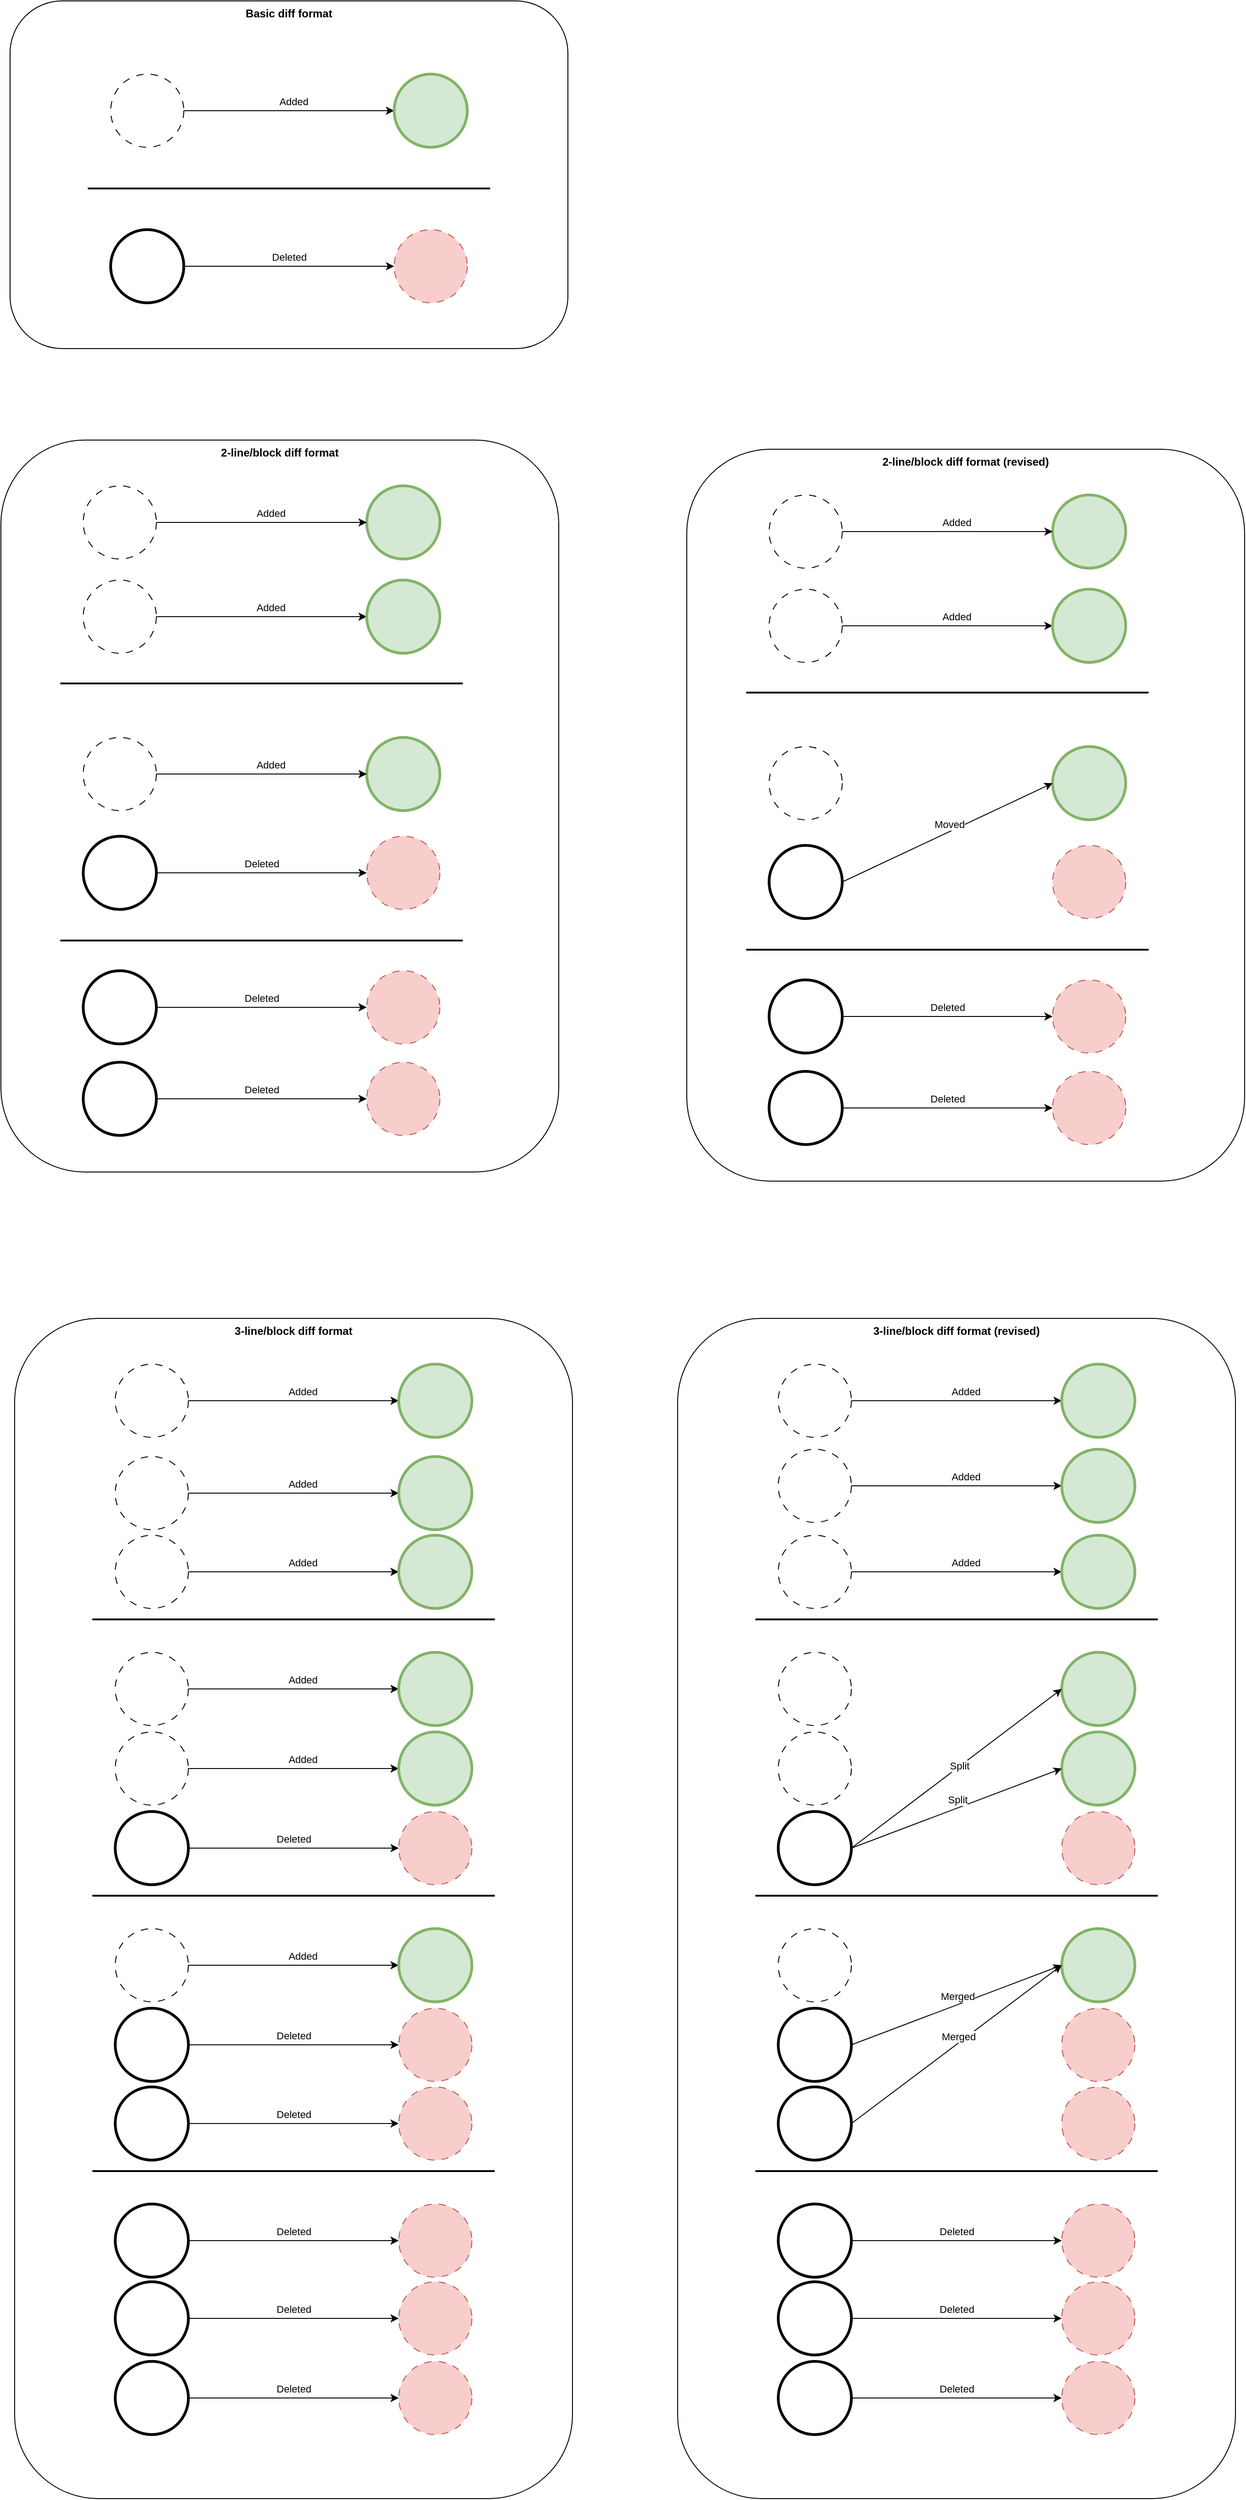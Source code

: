 <mxfile version="26.1.0">
  <diagram name="Page-1" id="HvvUUItB3kNVH_Ng4qEk">
    <mxGraphModel dx="840" dy="452" grid="1" gridSize="10" guides="1" tooltips="1" connect="1" arrows="1" fold="1" page="1" pageScale="1" pageWidth="850" pageHeight="1100" math="0" shadow="0">
      <root>
        <mxCell id="0" />
        <mxCell id="1" parent="0" />
        <mxCell id="uo-10ayTKZHPtu82tJUw-8" value="&lt;b&gt;Basic diff format&lt;/b&gt;" style="rounded=1;whiteSpace=wrap;html=1;verticalAlign=top;" parent="1" vertex="1">
          <mxGeometry x="120" y="40" width="610" height="380" as="geometry" />
        </mxCell>
        <mxCell id="uo-10ayTKZHPtu82tJUw-9" value="&lt;b&gt;2-line/block diff format&lt;/b&gt;" style="rounded=1;whiteSpace=wrap;html=1;verticalAlign=top;" parent="1" vertex="1">
          <mxGeometry x="110" y="520" width="610" height="800" as="geometry" />
        </mxCell>
        <mxCell id="uo-10ayTKZHPtu82tJUw-11" value="" style="line;strokeWidth=2;html=1;" parent="1" vertex="1">
          <mxGeometry x="205" y="240" width="440" height="10" as="geometry" />
        </mxCell>
        <mxCell id="uo-10ayTKZHPtu82tJUw-25" value="" style="line;strokeWidth=2;html=1;" parent="1" vertex="1">
          <mxGeometry x="175" y="781" width="440" height="10" as="geometry" />
        </mxCell>
        <mxCell id="uo-10ayTKZHPtu82tJUw-32" value="" style="line;strokeWidth=2;html=1;" parent="1" vertex="1">
          <mxGeometry x="175" y="1062" width="440" height="10" as="geometry" />
        </mxCell>
        <mxCell id="uo-10ayTKZHPtu82tJUw-51" value="&lt;b&gt;3-line/block diff format&lt;/b&gt;" style="rounded=1;whiteSpace=wrap;html=1;verticalAlign=top;" parent="1" vertex="1">
          <mxGeometry x="125" y="1480" width="610" height="1290" as="geometry" />
        </mxCell>
        <mxCell id="uo-10ayTKZHPtu82tJUw-60" value="" style="line;strokeWidth=2;html=1;" parent="1" vertex="1">
          <mxGeometry x="210" y="1804" width="440" height="10" as="geometry" />
        </mxCell>
        <mxCell id="uo-10ayTKZHPtu82tJUw-64" value="" style="line;strokeWidth=2;html=1;" parent="1" vertex="1">
          <mxGeometry x="210" y="2407" width="440" height="10" as="geometry" />
        </mxCell>
        <mxCell id="uo-10ayTKZHPtu82tJUw-92" value="" style="line;strokeWidth=2;html=1;" parent="1" vertex="1">
          <mxGeometry x="210" y="2106" width="440" height="10" as="geometry" />
        </mxCell>
        <mxCell id="uo-10ayTKZHPtu82tJUw-101" value="" style="group" parent="1" vertex="1" connectable="0">
          <mxGeometry x="230" y="120" width="390" height="80" as="geometry" />
        </mxCell>
        <mxCell id="uo-10ayTKZHPtu82tJUw-4" style="edgeStyle=orthogonalEdgeStyle;rounded=0;orthogonalLoop=1;jettySize=auto;html=1;exitX=1;exitY=0.5;exitDx=0;exitDy=0;entryX=0;entryY=0.5;entryDx=0;entryDy=0;" parent="uo-10ayTKZHPtu82tJUw-101" source="uo-10ayTKZHPtu82tJUw-1" target="uo-10ayTKZHPtu82tJUw-2" edge="1">
          <mxGeometry relative="1" as="geometry" />
        </mxCell>
        <mxCell id="uo-10ayTKZHPtu82tJUw-22" value="Added" style="edgeLabel;html=1;align=center;verticalAlign=middle;resizable=0;points=[];" parent="uo-10ayTKZHPtu82tJUw-4" vertex="1" connectable="0">
          <mxGeometry x="-0.087" y="-2" relative="1" as="geometry">
            <mxPoint x="15" y="-12" as="offset" />
          </mxGeometry>
        </mxCell>
        <mxCell id="uo-10ayTKZHPtu82tJUw-1" value="" style="ellipse;whiteSpace=wrap;html=1;aspect=fixed;dashed=1;dashPattern=8 8;" parent="uo-10ayTKZHPtu82tJUw-101" vertex="1">
          <mxGeometry width="80" height="80" as="geometry" />
        </mxCell>
        <mxCell id="uo-10ayTKZHPtu82tJUw-2" value="" style="ellipse;whiteSpace=wrap;html=1;aspect=fixed;fillColor=#d5e8d4;strokeColor=#82b366;strokeWidth=3;" parent="uo-10ayTKZHPtu82tJUw-101" vertex="1">
          <mxGeometry x="310" width="80" height="80" as="geometry" />
        </mxCell>
        <mxCell id="uo-10ayTKZHPtu82tJUw-102" value="" style="group" parent="1" vertex="1" connectable="0">
          <mxGeometry x="230" y="290" width="390" height="80" as="geometry" />
        </mxCell>
        <mxCell id="uo-10ayTKZHPtu82tJUw-19" style="edgeStyle=orthogonalEdgeStyle;rounded=0;orthogonalLoop=1;jettySize=auto;html=1;exitX=1;exitY=0.5;exitDx=0;exitDy=0;entryX=0;entryY=0.5;entryDx=0;entryDy=0;" parent="uo-10ayTKZHPtu82tJUw-102" source="uo-10ayTKZHPtu82tJUw-20" target="uo-10ayTKZHPtu82tJUw-21" edge="1">
          <mxGeometry relative="1" as="geometry" />
        </mxCell>
        <mxCell id="uo-10ayTKZHPtu82tJUw-23" value="Deleted" style="edgeLabel;html=1;align=center;verticalAlign=middle;resizable=0;points=[];" parent="uo-10ayTKZHPtu82tJUw-19" vertex="1" connectable="0">
          <mxGeometry x="-0.02" y="-4" relative="1" as="geometry">
            <mxPoint x="2" y="-14" as="offset" />
          </mxGeometry>
        </mxCell>
        <mxCell id="uo-10ayTKZHPtu82tJUw-20" value="" style="ellipse;whiteSpace=wrap;html=1;aspect=fixed;strokeWidth=3;" parent="uo-10ayTKZHPtu82tJUw-102" vertex="1">
          <mxGeometry width="80" height="80" as="geometry" />
        </mxCell>
        <mxCell id="uo-10ayTKZHPtu82tJUw-21" value="" style="ellipse;whiteSpace=wrap;html=1;aspect=fixed;fillColor=#f8cecc;strokeColor=#b85450;strokeWidth=1;dashed=1;dashPattern=8 8;" parent="uo-10ayTKZHPtu82tJUw-102" vertex="1">
          <mxGeometry x="310" width="80" height="80" as="geometry" />
        </mxCell>
        <mxCell id="uo-10ayTKZHPtu82tJUw-103" value="" style="group" parent="1" vertex="1" connectable="0">
          <mxGeometry x="200" y="570" width="390" height="80" as="geometry" />
        </mxCell>
        <mxCell id="uo-10ayTKZHPtu82tJUw-12" value="" style="ellipse;whiteSpace=wrap;html=1;aspect=fixed;dashed=1;dashPattern=8 8;" parent="uo-10ayTKZHPtu82tJUw-103" vertex="1">
          <mxGeometry width="80" height="80" as="geometry" />
        </mxCell>
        <mxCell id="uo-10ayTKZHPtu82tJUw-14" value="" style="ellipse;whiteSpace=wrap;html=1;aspect=fixed;fillColor=#d5e8d4;strokeColor=#82b366;strokeWidth=3;" parent="uo-10ayTKZHPtu82tJUw-103" vertex="1">
          <mxGeometry x="310" width="80" height="80" as="geometry" />
        </mxCell>
        <mxCell id="uo-10ayTKZHPtu82tJUw-13" style="edgeStyle=orthogonalEdgeStyle;rounded=0;orthogonalLoop=1;jettySize=auto;html=1;exitX=1;exitY=0.5;exitDx=0;exitDy=0;entryX=0;entryY=0.5;entryDx=0;entryDy=0;" parent="uo-10ayTKZHPtu82tJUw-103" source="uo-10ayTKZHPtu82tJUw-12" target="uo-10ayTKZHPtu82tJUw-14" edge="1">
          <mxGeometry relative="1" as="geometry" />
        </mxCell>
        <mxCell id="uo-10ayTKZHPtu82tJUw-49" value="Added" style="edgeLabel;html=1;align=center;verticalAlign=middle;resizable=0;points=[];" parent="uo-10ayTKZHPtu82tJUw-13" vertex="1" connectable="0">
          <mxGeometry x="-0.029" y="5" relative="1" as="geometry">
            <mxPoint x="13" y="-5" as="offset" />
          </mxGeometry>
        </mxCell>
        <mxCell id="uo-10ayTKZHPtu82tJUw-104" value="" style="group" parent="1" vertex="1" connectable="0">
          <mxGeometry x="200" y="673" width="390" height="80" as="geometry" />
        </mxCell>
        <mxCell id="uo-10ayTKZHPtu82tJUw-15" value="" style="ellipse;whiteSpace=wrap;html=1;aspect=fixed;dashed=1;dashPattern=8 8;" parent="uo-10ayTKZHPtu82tJUw-104" vertex="1">
          <mxGeometry width="80" height="80" as="geometry" />
        </mxCell>
        <mxCell id="uo-10ayTKZHPtu82tJUw-16" style="edgeStyle=orthogonalEdgeStyle;rounded=0;orthogonalLoop=1;jettySize=auto;html=1;exitX=1;exitY=0.5;exitDx=0;exitDy=0;entryX=0;entryY=0.5;entryDx=0;entryDy=0;" parent="uo-10ayTKZHPtu82tJUw-104" source="uo-10ayTKZHPtu82tJUw-15" target="uo-10ayTKZHPtu82tJUw-17" edge="1">
          <mxGeometry relative="1" as="geometry" />
        </mxCell>
        <mxCell id="uo-10ayTKZHPtu82tJUw-50" value="Added" style="edgeLabel;html=1;align=center;verticalAlign=middle;resizable=0;points=[];" parent="uo-10ayTKZHPtu82tJUw-16" vertex="1" connectable="0">
          <mxGeometry x="0.121" y="1" relative="1" as="geometry">
            <mxPoint x="-4" y="-9" as="offset" />
          </mxGeometry>
        </mxCell>
        <mxCell id="uo-10ayTKZHPtu82tJUw-17" value="" style="ellipse;whiteSpace=wrap;html=1;aspect=fixed;fillColor=#d5e8d4;strokeColor=#82b366;strokeWidth=3;" parent="uo-10ayTKZHPtu82tJUw-104" vertex="1">
          <mxGeometry x="310" width="80" height="80" as="geometry" />
        </mxCell>
        <mxCell id="uo-10ayTKZHPtu82tJUw-113" value="" style="group" parent="1" vertex="1" connectable="0">
          <mxGeometry x="200" y="845" width="390" height="80" as="geometry" />
        </mxCell>
        <mxCell id="uo-10ayTKZHPtu82tJUw-114" value="" style="ellipse;whiteSpace=wrap;html=1;aspect=fixed;dashed=1;dashPattern=8 8;" parent="uo-10ayTKZHPtu82tJUw-113" vertex="1">
          <mxGeometry width="80" height="80" as="geometry" />
        </mxCell>
        <mxCell id="uo-10ayTKZHPtu82tJUw-115" value="" style="ellipse;whiteSpace=wrap;html=1;aspect=fixed;fillColor=#d5e8d4;strokeColor=#82b366;strokeWidth=3;" parent="uo-10ayTKZHPtu82tJUw-113" vertex="1">
          <mxGeometry x="310" width="80" height="80" as="geometry" />
        </mxCell>
        <mxCell id="uo-10ayTKZHPtu82tJUw-116" style="edgeStyle=orthogonalEdgeStyle;rounded=0;orthogonalLoop=1;jettySize=auto;html=1;exitX=1;exitY=0.5;exitDx=0;exitDy=0;entryX=0;entryY=0.5;entryDx=0;entryDy=0;" parent="uo-10ayTKZHPtu82tJUw-113" source="uo-10ayTKZHPtu82tJUw-114" target="uo-10ayTKZHPtu82tJUw-115" edge="1">
          <mxGeometry relative="1" as="geometry" />
        </mxCell>
        <mxCell id="uo-10ayTKZHPtu82tJUw-117" value="Added" style="edgeLabel;html=1;align=center;verticalAlign=middle;resizable=0;points=[];" parent="uo-10ayTKZHPtu82tJUw-116" vertex="1" connectable="0">
          <mxGeometry x="-0.029" y="5" relative="1" as="geometry">
            <mxPoint x="13" y="-5" as="offset" />
          </mxGeometry>
        </mxCell>
        <mxCell id="uo-10ayTKZHPtu82tJUw-118" value="" style="group" parent="1" vertex="1" connectable="0">
          <mxGeometry x="200" y="953" width="390" height="80" as="geometry" />
        </mxCell>
        <mxCell id="uo-10ayTKZHPtu82tJUw-119" style="edgeStyle=orthogonalEdgeStyle;rounded=0;orthogonalLoop=1;jettySize=auto;html=1;exitX=1;exitY=0.5;exitDx=0;exitDy=0;entryX=0;entryY=0.5;entryDx=0;entryDy=0;" parent="uo-10ayTKZHPtu82tJUw-118" source="uo-10ayTKZHPtu82tJUw-121" target="uo-10ayTKZHPtu82tJUw-122" edge="1">
          <mxGeometry relative="1" as="geometry" />
        </mxCell>
        <mxCell id="uo-10ayTKZHPtu82tJUw-120" value="Deleted" style="edgeLabel;html=1;align=center;verticalAlign=middle;resizable=0;points=[];" parent="uo-10ayTKZHPtu82tJUw-119" vertex="1" connectable="0">
          <mxGeometry x="-0.02" y="-4" relative="1" as="geometry">
            <mxPoint x="2" y="-14" as="offset" />
          </mxGeometry>
        </mxCell>
        <mxCell id="uo-10ayTKZHPtu82tJUw-121" value="" style="ellipse;whiteSpace=wrap;html=1;aspect=fixed;strokeWidth=3;" parent="uo-10ayTKZHPtu82tJUw-118" vertex="1">
          <mxGeometry width="80" height="80" as="geometry" />
        </mxCell>
        <mxCell id="uo-10ayTKZHPtu82tJUw-122" value="" style="ellipse;whiteSpace=wrap;html=1;aspect=fixed;fillColor=#f8cecc;strokeColor=#b85450;strokeWidth=1;dashed=1;dashPattern=8 8;" parent="uo-10ayTKZHPtu82tJUw-118" vertex="1">
          <mxGeometry x="310" width="80" height="80" as="geometry" />
        </mxCell>
        <mxCell id="uo-10ayTKZHPtu82tJUw-123" value="" style="group" parent="1" vertex="1" connectable="0">
          <mxGeometry x="200" y="1100" width="390" height="80" as="geometry" />
        </mxCell>
        <mxCell id="uo-10ayTKZHPtu82tJUw-124" style="edgeStyle=orthogonalEdgeStyle;rounded=0;orthogonalLoop=1;jettySize=auto;html=1;exitX=1;exitY=0.5;exitDx=0;exitDy=0;entryX=0;entryY=0.5;entryDx=0;entryDy=0;" parent="uo-10ayTKZHPtu82tJUw-123" source="uo-10ayTKZHPtu82tJUw-126" target="uo-10ayTKZHPtu82tJUw-127" edge="1">
          <mxGeometry relative="1" as="geometry" />
        </mxCell>
        <mxCell id="uo-10ayTKZHPtu82tJUw-125" value="Deleted" style="edgeLabel;html=1;align=center;verticalAlign=middle;resizable=0;points=[];" parent="uo-10ayTKZHPtu82tJUw-124" vertex="1" connectable="0">
          <mxGeometry x="-0.02" y="-4" relative="1" as="geometry">
            <mxPoint x="2" y="-14" as="offset" />
          </mxGeometry>
        </mxCell>
        <mxCell id="uo-10ayTKZHPtu82tJUw-126" value="" style="ellipse;whiteSpace=wrap;html=1;aspect=fixed;strokeWidth=3;" parent="uo-10ayTKZHPtu82tJUw-123" vertex="1">
          <mxGeometry width="80" height="80" as="geometry" />
        </mxCell>
        <mxCell id="uo-10ayTKZHPtu82tJUw-127" value="" style="ellipse;whiteSpace=wrap;html=1;aspect=fixed;fillColor=#f8cecc;strokeColor=#b85450;strokeWidth=1;dashed=1;dashPattern=8 8;" parent="uo-10ayTKZHPtu82tJUw-123" vertex="1">
          <mxGeometry x="310" width="80" height="80" as="geometry" />
        </mxCell>
        <mxCell id="uo-10ayTKZHPtu82tJUw-128" value="" style="group" parent="1" vertex="1" connectable="0">
          <mxGeometry x="200" y="1200" width="390" height="80" as="geometry" />
        </mxCell>
        <mxCell id="uo-10ayTKZHPtu82tJUw-129" style="edgeStyle=orthogonalEdgeStyle;rounded=0;orthogonalLoop=1;jettySize=auto;html=1;exitX=1;exitY=0.5;exitDx=0;exitDy=0;entryX=0;entryY=0.5;entryDx=0;entryDy=0;" parent="uo-10ayTKZHPtu82tJUw-128" source="uo-10ayTKZHPtu82tJUw-131" target="uo-10ayTKZHPtu82tJUw-132" edge="1">
          <mxGeometry relative="1" as="geometry" />
        </mxCell>
        <mxCell id="uo-10ayTKZHPtu82tJUw-130" value="Deleted" style="edgeLabel;html=1;align=center;verticalAlign=middle;resizable=0;points=[];" parent="uo-10ayTKZHPtu82tJUw-129" vertex="1" connectable="0">
          <mxGeometry x="-0.02" y="-4" relative="1" as="geometry">
            <mxPoint x="2" y="-14" as="offset" />
          </mxGeometry>
        </mxCell>
        <mxCell id="uo-10ayTKZHPtu82tJUw-131" value="" style="ellipse;whiteSpace=wrap;html=1;aspect=fixed;strokeWidth=3;" parent="uo-10ayTKZHPtu82tJUw-128" vertex="1">
          <mxGeometry width="80" height="80" as="geometry" />
        </mxCell>
        <mxCell id="uo-10ayTKZHPtu82tJUw-132" value="" style="ellipse;whiteSpace=wrap;html=1;aspect=fixed;fillColor=#f8cecc;strokeColor=#b85450;strokeWidth=1;dashed=1;dashPattern=8 8;" parent="uo-10ayTKZHPtu82tJUw-128" vertex="1">
          <mxGeometry x="310" width="80" height="80" as="geometry" />
        </mxCell>
        <mxCell id="uo-10ayTKZHPtu82tJUw-133" value="" style="group" parent="1" vertex="1" connectable="0">
          <mxGeometry x="235" y="1530" width="390" height="80" as="geometry" />
        </mxCell>
        <mxCell id="uo-10ayTKZHPtu82tJUw-134" value="" style="ellipse;whiteSpace=wrap;html=1;aspect=fixed;dashed=1;dashPattern=8 8;" parent="uo-10ayTKZHPtu82tJUw-133" vertex="1">
          <mxGeometry width="80" height="80" as="geometry" />
        </mxCell>
        <mxCell id="uo-10ayTKZHPtu82tJUw-135" style="edgeStyle=orthogonalEdgeStyle;rounded=0;orthogonalLoop=1;jettySize=auto;html=1;exitX=1;exitY=0.5;exitDx=0;exitDy=0;entryX=0;entryY=0.5;entryDx=0;entryDy=0;" parent="uo-10ayTKZHPtu82tJUw-133" source="uo-10ayTKZHPtu82tJUw-134" target="uo-10ayTKZHPtu82tJUw-137" edge="1">
          <mxGeometry relative="1" as="geometry" />
        </mxCell>
        <mxCell id="uo-10ayTKZHPtu82tJUw-136" value="Added" style="edgeLabel;html=1;align=center;verticalAlign=middle;resizable=0;points=[];" parent="uo-10ayTKZHPtu82tJUw-135" vertex="1" connectable="0">
          <mxGeometry x="0.121" y="1" relative="1" as="geometry">
            <mxPoint x="-4" y="-9" as="offset" />
          </mxGeometry>
        </mxCell>
        <mxCell id="uo-10ayTKZHPtu82tJUw-137" value="" style="ellipse;whiteSpace=wrap;html=1;aspect=fixed;fillColor=#d5e8d4;strokeColor=#82b366;strokeWidth=3;" parent="uo-10ayTKZHPtu82tJUw-133" vertex="1">
          <mxGeometry x="310" width="80" height="80" as="geometry" />
        </mxCell>
        <mxCell id="uo-10ayTKZHPtu82tJUw-138" value="" style="group" parent="1" vertex="1" connectable="0">
          <mxGeometry x="235" y="1631" width="390" height="80" as="geometry" />
        </mxCell>
        <mxCell id="uo-10ayTKZHPtu82tJUw-139" value="" style="ellipse;whiteSpace=wrap;html=1;aspect=fixed;dashed=1;dashPattern=8 8;" parent="uo-10ayTKZHPtu82tJUw-138" vertex="1">
          <mxGeometry width="80" height="80" as="geometry" />
        </mxCell>
        <mxCell id="uo-10ayTKZHPtu82tJUw-140" style="edgeStyle=orthogonalEdgeStyle;rounded=0;orthogonalLoop=1;jettySize=auto;html=1;exitX=1;exitY=0.5;exitDx=0;exitDy=0;entryX=0;entryY=0.5;entryDx=0;entryDy=0;" parent="uo-10ayTKZHPtu82tJUw-138" source="uo-10ayTKZHPtu82tJUw-139" target="uo-10ayTKZHPtu82tJUw-142" edge="1">
          <mxGeometry relative="1" as="geometry" />
        </mxCell>
        <mxCell id="uo-10ayTKZHPtu82tJUw-141" value="Added" style="edgeLabel;html=1;align=center;verticalAlign=middle;resizable=0;points=[];" parent="uo-10ayTKZHPtu82tJUw-140" vertex="1" connectable="0">
          <mxGeometry x="0.121" y="1" relative="1" as="geometry">
            <mxPoint x="-4" y="-9" as="offset" />
          </mxGeometry>
        </mxCell>
        <mxCell id="uo-10ayTKZHPtu82tJUw-142" value="" style="ellipse;whiteSpace=wrap;html=1;aspect=fixed;fillColor=#d5e8d4;strokeColor=#82b366;strokeWidth=3;" parent="uo-10ayTKZHPtu82tJUw-138" vertex="1">
          <mxGeometry x="310" width="80" height="80" as="geometry" />
        </mxCell>
        <mxCell id="uo-10ayTKZHPtu82tJUw-143" value="" style="group" parent="1" vertex="1" connectable="0">
          <mxGeometry x="235" y="1717" width="390" height="80" as="geometry" />
        </mxCell>
        <mxCell id="uo-10ayTKZHPtu82tJUw-144" value="" style="ellipse;whiteSpace=wrap;html=1;aspect=fixed;dashed=1;dashPattern=8 8;" parent="uo-10ayTKZHPtu82tJUw-143" vertex="1">
          <mxGeometry width="80" height="80" as="geometry" />
        </mxCell>
        <mxCell id="uo-10ayTKZHPtu82tJUw-145" style="edgeStyle=orthogonalEdgeStyle;rounded=0;orthogonalLoop=1;jettySize=auto;html=1;exitX=1;exitY=0.5;exitDx=0;exitDy=0;entryX=0;entryY=0.5;entryDx=0;entryDy=0;" parent="uo-10ayTKZHPtu82tJUw-143" source="uo-10ayTKZHPtu82tJUw-144" target="uo-10ayTKZHPtu82tJUw-147" edge="1">
          <mxGeometry relative="1" as="geometry" />
        </mxCell>
        <mxCell id="uo-10ayTKZHPtu82tJUw-146" value="Added" style="edgeLabel;html=1;align=center;verticalAlign=middle;resizable=0;points=[];" parent="uo-10ayTKZHPtu82tJUw-145" vertex="1" connectable="0">
          <mxGeometry x="0.121" y="1" relative="1" as="geometry">
            <mxPoint x="-4" y="-9" as="offset" />
          </mxGeometry>
        </mxCell>
        <mxCell id="uo-10ayTKZHPtu82tJUw-147" value="" style="ellipse;whiteSpace=wrap;html=1;aspect=fixed;fillColor=#d5e8d4;strokeColor=#82b366;strokeWidth=3;" parent="uo-10ayTKZHPtu82tJUw-143" vertex="1">
          <mxGeometry x="310" width="80" height="80" as="geometry" />
        </mxCell>
        <mxCell id="uo-10ayTKZHPtu82tJUw-148" value="" style="group" parent="1" vertex="1" connectable="0">
          <mxGeometry x="235" y="1845" width="390" height="80" as="geometry" />
        </mxCell>
        <mxCell id="uo-10ayTKZHPtu82tJUw-149" value="" style="ellipse;whiteSpace=wrap;html=1;aspect=fixed;dashed=1;dashPattern=8 8;" parent="uo-10ayTKZHPtu82tJUw-148" vertex="1">
          <mxGeometry width="80" height="80" as="geometry" />
        </mxCell>
        <mxCell id="uo-10ayTKZHPtu82tJUw-150" style="edgeStyle=orthogonalEdgeStyle;rounded=0;orthogonalLoop=1;jettySize=auto;html=1;exitX=1;exitY=0.5;exitDx=0;exitDy=0;entryX=0;entryY=0.5;entryDx=0;entryDy=0;" parent="uo-10ayTKZHPtu82tJUw-148" source="uo-10ayTKZHPtu82tJUw-149" target="uo-10ayTKZHPtu82tJUw-152" edge="1">
          <mxGeometry relative="1" as="geometry" />
        </mxCell>
        <mxCell id="uo-10ayTKZHPtu82tJUw-151" value="Added" style="edgeLabel;html=1;align=center;verticalAlign=middle;resizable=0;points=[];" parent="uo-10ayTKZHPtu82tJUw-150" vertex="1" connectable="0">
          <mxGeometry x="0.121" y="1" relative="1" as="geometry">
            <mxPoint x="-4" y="-9" as="offset" />
          </mxGeometry>
        </mxCell>
        <mxCell id="uo-10ayTKZHPtu82tJUw-152" value="" style="ellipse;whiteSpace=wrap;html=1;aspect=fixed;fillColor=#d5e8d4;strokeColor=#82b366;strokeWidth=3;" parent="uo-10ayTKZHPtu82tJUw-148" vertex="1">
          <mxGeometry x="310" width="80" height="80" as="geometry" />
        </mxCell>
        <mxCell id="uo-10ayTKZHPtu82tJUw-163" value="" style="group" parent="1" vertex="1" connectable="0">
          <mxGeometry x="235" y="1932" width="390" height="80" as="geometry" />
        </mxCell>
        <mxCell id="uo-10ayTKZHPtu82tJUw-164" value="" style="ellipse;whiteSpace=wrap;html=1;aspect=fixed;dashed=1;dashPattern=8 8;" parent="uo-10ayTKZHPtu82tJUw-163" vertex="1">
          <mxGeometry width="80" height="80" as="geometry" />
        </mxCell>
        <mxCell id="uo-10ayTKZHPtu82tJUw-165" style="edgeStyle=orthogonalEdgeStyle;rounded=0;orthogonalLoop=1;jettySize=auto;html=1;exitX=1;exitY=0.5;exitDx=0;exitDy=0;entryX=0;entryY=0.5;entryDx=0;entryDy=0;" parent="uo-10ayTKZHPtu82tJUw-163" source="uo-10ayTKZHPtu82tJUw-164" target="uo-10ayTKZHPtu82tJUw-167" edge="1">
          <mxGeometry relative="1" as="geometry" />
        </mxCell>
        <mxCell id="uo-10ayTKZHPtu82tJUw-166" value="Added" style="edgeLabel;html=1;align=center;verticalAlign=middle;resizable=0;points=[];" parent="uo-10ayTKZHPtu82tJUw-165" vertex="1" connectable="0">
          <mxGeometry x="0.121" y="1" relative="1" as="geometry">
            <mxPoint x="-4" y="-9" as="offset" />
          </mxGeometry>
        </mxCell>
        <mxCell id="uo-10ayTKZHPtu82tJUw-167" value="" style="ellipse;whiteSpace=wrap;html=1;aspect=fixed;fillColor=#d5e8d4;strokeColor=#82b366;strokeWidth=3;" parent="uo-10ayTKZHPtu82tJUw-163" vertex="1">
          <mxGeometry x="310" width="80" height="80" as="geometry" />
        </mxCell>
        <mxCell id="uo-10ayTKZHPtu82tJUw-168" value="" style="group" parent="1" vertex="1" connectable="0">
          <mxGeometry x="235" y="2147" width="390" height="80" as="geometry" />
        </mxCell>
        <mxCell id="uo-10ayTKZHPtu82tJUw-169" value="" style="ellipse;whiteSpace=wrap;html=1;aspect=fixed;dashed=1;dashPattern=8 8;" parent="uo-10ayTKZHPtu82tJUw-168" vertex="1">
          <mxGeometry width="80" height="80" as="geometry" />
        </mxCell>
        <mxCell id="uo-10ayTKZHPtu82tJUw-170" style="edgeStyle=orthogonalEdgeStyle;rounded=0;orthogonalLoop=1;jettySize=auto;html=1;exitX=1;exitY=0.5;exitDx=0;exitDy=0;entryX=0;entryY=0.5;entryDx=0;entryDy=0;" parent="uo-10ayTKZHPtu82tJUw-168" source="uo-10ayTKZHPtu82tJUw-169" target="uo-10ayTKZHPtu82tJUw-172" edge="1">
          <mxGeometry relative="1" as="geometry" />
        </mxCell>
        <mxCell id="uo-10ayTKZHPtu82tJUw-171" value="Added" style="edgeLabel;html=1;align=center;verticalAlign=middle;resizable=0;points=[];" parent="uo-10ayTKZHPtu82tJUw-170" vertex="1" connectable="0">
          <mxGeometry x="0.121" y="1" relative="1" as="geometry">
            <mxPoint x="-4" y="-9" as="offset" />
          </mxGeometry>
        </mxCell>
        <mxCell id="uo-10ayTKZHPtu82tJUw-172" value="" style="ellipse;whiteSpace=wrap;html=1;aspect=fixed;fillColor=#d5e8d4;strokeColor=#82b366;strokeWidth=3;" parent="uo-10ayTKZHPtu82tJUw-168" vertex="1">
          <mxGeometry x="310" width="80" height="80" as="geometry" />
        </mxCell>
        <mxCell id="uo-10ayTKZHPtu82tJUw-173" value="" style="group" parent="1" vertex="1" connectable="0">
          <mxGeometry x="235" y="2019" width="390" height="80" as="geometry" />
        </mxCell>
        <mxCell id="uo-10ayTKZHPtu82tJUw-174" style="edgeStyle=orthogonalEdgeStyle;rounded=0;orthogonalLoop=1;jettySize=auto;html=1;exitX=1;exitY=0.5;exitDx=0;exitDy=0;entryX=0;entryY=0.5;entryDx=0;entryDy=0;" parent="uo-10ayTKZHPtu82tJUw-173" source="uo-10ayTKZHPtu82tJUw-176" target="uo-10ayTKZHPtu82tJUw-177" edge="1">
          <mxGeometry relative="1" as="geometry" />
        </mxCell>
        <mxCell id="uo-10ayTKZHPtu82tJUw-175" value="Deleted" style="edgeLabel;html=1;align=center;verticalAlign=middle;resizable=0;points=[];" parent="uo-10ayTKZHPtu82tJUw-174" vertex="1" connectable="0">
          <mxGeometry x="-0.02" y="-4" relative="1" as="geometry">
            <mxPoint x="2" y="-14" as="offset" />
          </mxGeometry>
        </mxCell>
        <mxCell id="uo-10ayTKZHPtu82tJUw-176" value="" style="ellipse;whiteSpace=wrap;html=1;aspect=fixed;strokeWidth=3;" parent="uo-10ayTKZHPtu82tJUw-173" vertex="1">
          <mxGeometry width="80" height="80" as="geometry" />
        </mxCell>
        <mxCell id="uo-10ayTKZHPtu82tJUw-177" value="" style="ellipse;whiteSpace=wrap;html=1;aspect=fixed;fillColor=#f8cecc;strokeColor=#b85450;strokeWidth=1;dashed=1;dashPattern=8 8;" parent="uo-10ayTKZHPtu82tJUw-173" vertex="1">
          <mxGeometry x="310" width="80" height="80" as="geometry" />
        </mxCell>
        <mxCell id="uo-10ayTKZHPtu82tJUw-178" value="" style="group" parent="1" vertex="1" connectable="0">
          <mxGeometry x="235" y="2234" width="390" height="80" as="geometry" />
        </mxCell>
        <mxCell id="uo-10ayTKZHPtu82tJUw-179" style="edgeStyle=orthogonalEdgeStyle;rounded=0;orthogonalLoop=1;jettySize=auto;html=1;exitX=1;exitY=0.5;exitDx=0;exitDy=0;entryX=0;entryY=0.5;entryDx=0;entryDy=0;" parent="uo-10ayTKZHPtu82tJUw-178" source="uo-10ayTKZHPtu82tJUw-181" target="uo-10ayTKZHPtu82tJUw-182" edge="1">
          <mxGeometry relative="1" as="geometry" />
        </mxCell>
        <mxCell id="uo-10ayTKZHPtu82tJUw-180" value="Deleted" style="edgeLabel;html=1;align=center;verticalAlign=middle;resizable=0;points=[];" parent="uo-10ayTKZHPtu82tJUw-179" vertex="1" connectable="0">
          <mxGeometry x="-0.02" y="-4" relative="1" as="geometry">
            <mxPoint x="2" y="-14" as="offset" />
          </mxGeometry>
        </mxCell>
        <mxCell id="uo-10ayTKZHPtu82tJUw-181" value="" style="ellipse;whiteSpace=wrap;html=1;aspect=fixed;strokeWidth=3;" parent="uo-10ayTKZHPtu82tJUw-178" vertex="1">
          <mxGeometry width="80" height="80" as="geometry" />
        </mxCell>
        <mxCell id="uo-10ayTKZHPtu82tJUw-182" value="" style="ellipse;whiteSpace=wrap;html=1;aspect=fixed;fillColor=#f8cecc;strokeColor=#b85450;strokeWidth=1;dashed=1;dashPattern=8 8;" parent="uo-10ayTKZHPtu82tJUw-178" vertex="1">
          <mxGeometry x="310" width="80" height="80" as="geometry" />
        </mxCell>
        <mxCell id="uo-10ayTKZHPtu82tJUw-198" value="" style="group" parent="1" vertex="1" connectable="0">
          <mxGeometry x="235" y="2320" width="390" height="80" as="geometry" />
        </mxCell>
        <mxCell id="uo-10ayTKZHPtu82tJUw-199" style="edgeStyle=orthogonalEdgeStyle;rounded=0;orthogonalLoop=1;jettySize=auto;html=1;exitX=1;exitY=0.5;exitDx=0;exitDy=0;entryX=0;entryY=0.5;entryDx=0;entryDy=0;" parent="uo-10ayTKZHPtu82tJUw-198" source="uo-10ayTKZHPtu82tJUw-201" target="uo-10ayTKZHPtu82tJUw-202" edge="1">
          <mxGeometry relative="1" as="geometry" />
        </mxCell>
        <mxCell id="uo-10ayTKZHPtu82tJUw-200" value="Deleted" style="edgeLabel;html=1;align=center;verticalAlign=middle;resizable=0;points=[];" parent="uo-10ayTKZHPtu82tJUw-199" vertex="1" connectable="0">
          <mxGeometry x="-0.02" y="-4" relative="1" as="geometry">
            <mxPoint x="2" y="-14" as="offset" />
          </mxGeometry>
        </mxCell>
        <mxCell id="uo-10ayTKZHPtu82tJUw-201" value="" style="ellipse;whiteSpace=wrap;html=1;aspect=fixed;strokeWidth=3;" parent="uo-10ayTKZHPtu82tJUw-198" vertex="1">
          <mxGeometry width="80" height="80" as="geometry" />
        </mxCell>
        <mxCell id="uo-10ayTKZHPtu82tJUw-202" value="" style="ellipse;whiteSpace=wrap;html=1;aspect=fixed;fillColor=#f8cecc;strokeColor=#b85450;strokeWidth=1;dashed=1;dashPattern=8 8;" parent="uo-10ayTKZHPtu82tJUw-198" vertex="1">
          <mxGeometry x="310" width="80" height="80" as="geometry" />
        </mxCell>
        <mxCell id="uo-10ayTKZHPtu82tJUw-217" value="" style="group" parent="1" vertex="1" connectable="0">
          <mxGeometry x="235" y="2448" width="390" height="80" as="geometry" />
        </mxCell>
        <mxCell id="uo-10ayTKZHPtu82tJUw-218" style="edgeStyle=orthogonalEdgeStyle;rounded=0;orthogonalLoop=1;jettySize=auto;html=1;exitX=1;exitY=0.5;exitDx=0;exitDy=0;entryX=0;entryY=0.5;entryDx=0;entryDy=0;" parent="uo-10ayTKZHPtu82tJUw-217" source="uo-10ayTKZHPtu82tJUw-220" target="uo-10ayTKZHPtu82tJUw-221" edge="1">
          <mxGeometry relative="1" as="geometry" />
        </mxCell>
        <mxCell id="uo-10ayTKZHPtu82tJUw-219" value="Deleted" style="edgeLabel;html=1;align=center;verticalAlign=middle;resizable=0;points=[];" parent="uo-10ayTKZHPtu82tJUw-218" vertex="1" connectable="0">
          <mxGeometry x="-0.02" y="-4" relative="1" as="geometry">
            <mxPoint x="2" y="-14" as="offset" />
          </mxGeometry>
        </mxCell>
        <mxCell id="uo-10ayTKZHPtu82tJUw-220" value="" style="ellipse;whiteSpace=wrap;html=1;aspect=fixed;strokeWidth=3;" parent="uo-10ayTKZHPtu82tJUw-217" vertex="1">
          <mxGeometry width="80" height="80" as="geometry" />
        </mxCell>
        <mxCell id="uo-10ayTKZHPtu82tJUw-221" value="" style="ellipse;whiteSpace=wrap;html=1;aspect=fixed;fillColor=#f8cecc;strokeColor=#b85450;strokeWidth=1;dashed=1;dashPattern=8 8;" parent="uo-10ayTKZHPtu82tJUw-217" vertex="1">
          <mxGeometry x="310" width="80" height="80" as="geometry" />
        </mxCell>
        <mxCell id="uo-10ayTKZHPtu82tJUw-222" value="" style="group" parent="1" vertex="1" connectable="0">
          <mxGeometry x="235" y="2533" width="390" height="80" as="geometry" />
        </mxCell>
        <mxCell id="uo-10ayTKZHPtu82tJUw-223" style="edgeStyle=orthogonalEdgeStyle;rounded=0;orthogonalLoop=1;jettySize=auto;html=1;exitX=1;exitY=0.5;exitDx=0;exitDy=0;entryX=0;entryY=0.5;entryDx=0;entryDy=0;" parent="uo-10ayTKZHPtu82tJUw-222" source="uo-10ayTKZHPtu82tJUw-225" target="uo-10ayTKZHPtu82tJUw-226" edge="1">
          <mxGeometry relative="1" as="geometry" />
        </mxCell>
        <mxCell id="uo-10ayTKZHPtu82tJUw-224" value="Deleted" style="edgeLabel;html=1;align=center;verticalAlign=middle;resizable=0;points=[];" parent="uo-10ayTKZHPtu82tJUw-223" vertex="1" connectable="0">
          <mxGeometry x="-0.02" y="-4" relative="1" as="geometry">
            <mxPoint x="2" y="-14" as="offset" />
          </mxGeometry>
        </mxCell>
        <mxCell id="uo-10ayTKZHPtu82tJUw-225" value="" style="ellipse;whiteSpace=wrap;html=1;aspect=fixed;strokeWidth=3;" parent="uo-10ayTKZHPtu82tJUw-222" vertex="1">
          <mxGeometry width="80" height="80" as="geometry" />
        </mxCell>
        <mxCell id="uo-10ayTKZHPtu82tJUw-226" value="" style="ellipse;whiteSpace=wrap;html=1;aspect=fixed;fillColor=#f8cecc;strokeColor=#b85450;strokeWidth=1;dashed=1;dashPattern=8 8;" parent="uo-10ayTKZHPtu82tJUw-222" vertex="1">
          <mxGeometry x="310" width="80" height="80" as="geometry" />
        </mxCell>
        <mxCell id="uo-10ayTKZHPtu82tJUw-227" value="" style="group" parent="1" vertex="1" connectable="0">
          <mxGeometry x="235" y="2620" width="390" height="80" as="geometry" />
        </mxCell>
        <mxCell id="uo-10ayTKZHPtu82tJUw-228" style="edgeStyle=orthogonalEdgeStyle;rounded=0;orthogonalLoop=1;jettySize=auto;html=1;exitX=1;exitY=0.5;exitDx=0;exitDy=0;entryX=0;entryY=0.5;entryDx=0;entryDy=0;" parent="uo-10ayTKZHPtu82tJUw-227" source="uo-10ayTKZHPtu82tJUw-230" target="uo-10ayTKZHPtu82tJUw-231" edge="1">
          <mxGeometry relative="1" as="geometry" />
        </mxCell>
        <mxCell id="uo-10ayTKZHPtu82tJUw-229" value="Deleted" style="edgeLabel;html=1;align=center;verticalAlign=middle;resizable=0;points=[];" parent="uo-10ayTKZHPtu82tJUw-228" vertex="1" connectable="0">
          <mxGeometry x="-0.02" y="-4" relative="1" as="geometry">
            <mxPoint x="2" y="-14" as="offset" />
          </mxGeometry>
        </mxCell>
        <mxCell id="uo-10ayTKZHPtu82tJUw-230" value="" style="ellipse;whiteSpace=wrap;html=1;aspect=fixed;strokeWidth=3;" parent="uo-10ayTKZHPtu82tJUw-227" vertex="1">
          <mxGeometry width="80" height="80" as="geometry" />
        </mxCell>
        <mxCell id="uo-10ayTKZHPtu82tJUw-231" value="" style="ellipse;whiteSpace=wrap;html=1;aspect=fixed;fillColor=#f8cecc;strokeColor=#b85450;strokeWidth=1;dashed=1;dashPattern=8 8;" parent="uo-10ayTKZHPtu82tJUw-227" vertex="1">
          <mxGeometry x="310" width="80" height="80" as="geometry" />
        </mxCell>
        <mxCell id="E1fchaFNeBBuX5VkqnlP-1" value="&lt;b&gt;3-line/block diff format (revised)&lt;/b&gt;" style="rounded=1;whiteSpace=wrap;html=1;verticalAlign=top;" vertex="1" parent="1">
          <mxGeometry x="850" y="1480" width="610" height="1290" as="geometry" />
        </mxCell>
        <mxCell id="E1fchaFNeBBuX5VkqnlP-2" value="" style="line;strokeWidth=2;html=1;" vertex="1" parent="1">
          <mxGeometry x="935" y="1804" width="440" height="10" as="geometry" />
        </mxCell>
        <mxCell id="E1fchaFNeBBuX5VkqnlP-3" value="" style="line;strokeWidth=2;html=1;" vertex="1" parent="1">
          <mxGeometry x="935" y="2407" width="440" height="10" as="geometry" />
        </mxCell>
        <mxCell id="E1fchaFNeBBuX5VkqnlP-4" value="" style="line;strokeWidth=2;html=1;" vertex="1" parent="1">
          <mxGeometry x="935" y="2106" width="440" height="10" as="geometry" />
        </mxCell>
        <mxCell id="E1fchaFNeBBuX5VkqnlP-5" value="" style="group" vertex="1" connectable="0" parent="1">
          <mxGeometry x="960" y="1530" width="390" height="80" as="geometry" />
        </mxCell>
        <mxCell id="E1fchaFNeBBuX5VkqnlP-6" value="" style="ellipse;whiteSpace=wrap;html=1;aspect=fixed;dashed=1;dashPattern=8 8;" vertex="1" parent="E1fchaFNeBBuX5VkqnlP-5">
          <mxGeometry width="80" height="80" as="geometry" />
        </mxCell>
        <mxCell id="E1fchaFNeBBuX5VkqnlP-7" style="edgeStyle=orthogonalEdgeStyle;rounded=0;orthogonalLoop=1;jettySize=auto;html=1;exitX=1;exitY=0.5;exitDx=0;exitDy=0;entryX=0;entryY=0.5;entryDx=0;entryDy=0;" edge="1" parent="E1fchaFNeBBuX5VkqnlP-5" source="E1fchaFNeBBuX5VkqnlP-6" target="E1fchaFNeBBuX5VkqnlP-9">
          <mxGeometry relative="1" as="geometry" />
        </mxCell>
        <mxCell id="E1fchaFNeBBuX5VkqnlP-8" value="Added" style="edgeLabel;html=1;align=center;verticalAlign=middle;resizable=0;points=[];" vertex="1" connectable="0" parent="E1fchaFNeBBuX5VkqnlP-7">
          <mxGeometry x="0.121" y="1" relative="1" as="geometry">
            <mxPoint x="-4" y="-9" as="offset" />
          </mxGeometry>
        </mxCell>
        <mxCell id="E1fchaFNeBBuX5VkqnlP-9" value="" style="ellipse;whiteSpace=wrap;html=1;aspect=fixed;fillColor=#d5e8d4;strokeColor=#82b366;strokeWidth=3;" vertex="1" parent="E1fchaFNeBBuX5VkqnlP-5">
          <mxGeometry x="310" width="80" height="80" as="geometry" />
        </mxCell>
        <mxCell id="E1fchaFNeBBuX5VkqnlP-10" value="" style="group" vertex="1" connectable="0" parent="1">
          <mxGeometry x="960" y="1623" width="390" height="80" as="geometry" />
        </mxCell>
        <mxCell id="E1fchaFNeBBuX5VkqnlP-11" value="" style="ellipse;whiteSpace=wrap;html=1;aspect=fixed;dashed=1;dashPattern=8 8;" vertex="1" parent="E1fchaFNeBBuX5VkqnlP-10">
          <mxGeometry width="80" height="80" as="geometry" />
        </mxCell>
        <mxCell id="E1fchaFNeBBuX5VkqnlP-12" style="edgeStyle=orthogonalEdgeStyle;rounded=0;orthogonalLoop=1;jettySize=auto;html=1;exitX=1;exitY=0.5;exitDx=0;exitDy=0;entryX=0;entryY=0.5;entryDx=0;entryDy=0;" edge="1" parent="E1fchaFNeBBuX5VkqnlP-10" source="E1fchaFNeBBuX5VkqnlP-11" target="E1fchaFNeBBuX5VkqnlP-14">
          <mxGeometry relative="1" as="geometry" />
        </mxCell>
        <mxCell id="E1fchaFNeBBuX5VkqnlP-13" value="Added" style="edgeLabel;html=1;align=center;verticalAlign=middle;resizable=0;points=[];" vertex="1" connectable="0" parent="E1fchaFNeBBuX5VkqnlP-12">
          <mxGeometry x="0.121" y="1" relative="1" as="geometry">
            <mxPoint x="-4" y="-9" as="offset" />
          </mxGeometry>
        </mxCell>
        <mxCell id="E1fchaFNeBBuX5VkqnlP-14" value="" style="ellipse;whiteSpace=wrap;html=1;aspect=fixed;fillColor=#d5e8d4;strokeColor=#82b366;strokeWidth=3;" vertex="1" parent="E1fchaFNeBBuX5VkqnlP-10">
          <mxGeometry x="310" width="80" height="80" as="geometry" />
        </mxCell>
        <mxCell id="E1fchaFNeBBuX5VkqnlP-15" value="" style="group" vertex="1" connectable="0" parent="1">
          <mxGeometry x="960" y="1717" width="390" height="80" as="geometry" />
        </mxCell>
        <mxCell id="E1fchaFNeBBuX5VkqnlP-16" value="" style="ellipse;whiteSpace=wrap;html=1;aspect=fixed;dashed=1;dashPattern=8 8;" vertex="1" parent="E1fchaFNeBBuX5VkqnlP-15">
          <mxGeometry width="80" height="80" as="geometry" />
        </mxCell>
        <mxCell id="E1fchaFNeBBuX5VkqnlP-17" style="edgeStyle=orthogonalEdgeStyle;rounded=0;orthogonalLoop=1;jettySize=auto;html=1;exitX=1;exitY=0.5;exitDx=0;exitDy=0;entryX=0;entryY=0.5;entryDx=0;entryDy=0;" edge="1" parent="E1fchaFNeBBuX5VkqnlP-15" source="E1fchaFNeBBuX5VkqnlP-16" target="E1fchaFNeBBuX5VkqnlP-19">
          <mxGeometry relative="1" as="geometry" />
        </mxCell>
        <mxCell id="E1fchaFNeBBuX5VkqnlP-18" value="Added" style="edgeLabel;html=1;align=center;verticalAlign=middle;resizable=0;points=[];" vertex="1" connectable="0" parent="E1fchaFNeBBuX5VkqnlP-17">
          <mxGeometry x="0.121" y="1" relative="1" as="geometry">
            <mxPoint x="-4" y="-9" as="offset" />
          </mxGeometry>
        </mxCell>
        <mxCell id="E1fchaFNeBBuX5VkqnlP-19" value="" style="ellipse;whiteSpace=wrap;html=1;aspect=fixed;fillColor=#d5e8d4;strokeColor=#82b366;strokeWidth=3;" vertex="1" parent="E1fchaFNeBBuX5VkqnlP-15">
          <mxGeometry x="310" width="80" height="80" as="geometry" />
        </mxCell>
        <mxCell id="E1fchaFNeBBuX5VkqnlP-20" value="" style="group" vertex="1" connectable="0" parent="1">
          <mxGeometry x="960" y="1845" width="390" height="80" as="geometry" />
        </mxCell>
        <mxCell id="E1fchaFNeBBuX5VkqnlP-21" value="" style="ellipse;whiteSpace=wrap;html=1;aspect=fixed;dashed=1;dashPattern=8 8;" vertex="1" parent="E1fchaFNeBBuX5VkqnlP-20">
          <mxGeometry width="80" height="80" as="geometry" />
        </mxCell>
        <mxCell id="E1fchaFNeBBuX5VkqnlP-24" value="" style="ellipse;whiteSpace=wrap;html=1;aspect=fixed;fillColor=#d5e8d4;strokeColor=#82b366;strokeWidth=3;" vertex="1" parent="E1fchaFNeBBuX5VkqnlP-20">
          <mxGeometry x="310" width="80" height="80" as="geometry" />
        </mxCell>
        <mxCell id="E1fchaFNeBBuX5VkqnlP-25" value="" style="group" vertex="1" connectable="0" parent="1">
          <mxGeometry x="960" y="1932" width="390" height="80" as="geometry" />
        </mxCell>
        <mxCell id="E1fchaFNeBBuX5VkqnlP-26" value="" style="ellipse;whiteSpace=wrap;html=1;aspect=fixed;dashed=1;dashPattern=8 8;" vertex="1" parent="E1fchaFNeBBuX5VkqnlP-25">
          <mxGeometry width="80" height="80" as="geometry" />
        </mxCell>
        <mxCell id="E1fchaFNeBBuX5VkqnlP-29" value="" style="ellipse;whiteSpace=wrap;html=1;aspect=fixed;fillColor=#d5e8d4;strokeColor=#82b366;strokeWidth=3;" vertex="1" parent="E1fchaFNeBBuX5VkqnlP-25">
          <mxGeometry x="310" width="80" height="80" as="geometry" />
        </mxCell>
        <mxCell id="E1fchaFNeBBuX5VkqnlP-30" value="" style="group" vertex="1" connectable="0" parent="1">
          <mxGeometry x="960" y="2147" width="390" height="80" as="geometry" />
        </mxCell>
        <mxCell id="E1fchaFNeBBuX5VkqnlP-31" value="" style="ellipse;whiteSpace=wrap;html=1;aspect=fixed;dashed=1;dashPattern=8 8;" vertex="1" parent="E1fchaFNeBBuX5VkqnlP-30">
          <mxGeometry width="80" height="80" as="geometry" />
        </mxCell>
        <mxCell id="E1fchaFNeBBuX5VkqnlP-34" value="" style="ellipse;whiteSpace=wrap;html=1;aspect=fixed;fillColor=#d5e8d4;strokeColor=#82b366;strokeWidth=3;" vertex="1" parent="E1fchaFNeBBuX5VkqnlP-30">
          <mxGeometry x="310" width="80" height="80" as="geometry" />
        </mxCell>
        <mxCell id="E1fchaFNeBBuX5VkqnlP-35" value="" style="group" vertex="1" connectable="0" parent="1">
          <mxGeometry x="960" y="2019" width="390" height="80" as="geometry" />
        </mxCell>
        <mxCell id="E1fchaFNeBBuX5VkqnlP-38" value="" style="ellipse;whiteSpace=wrap;html=1;aspect=fixed;strokeWidth=3;" vertex="1" parent="E1fchaFNeBBuX5VkqnlP-35">
          <mxGeometry width="80" height="80" as="geometry" />
        </mxCell>
        <mxCell id="E1fchaFNeBBuX5VkqnlP-39" value="" style="ellipse;whiteSpace=wrap;html=1;aspect=fixed;fillColor=#f8cecc;strokeColor=#b85450;strokeWidth=1;dashed=1;dashPattern=8 8;" vertex="1" parent="E1fchaFNeBBuX5VkqnlP-35">
          <mxGeometry x="310" width="80" height="80" as="geometry" />
        </mxCell>
        <mxCell id="E1fchaFNeBBuX5VkqnlP-40" value="" style="group" vertex="1" connectable="0" parent="1">
          <mxGeometry x="960" y="2234" width="390" height="80" as="geometry" />
        </mxCell>
        <mxCell id="E1fchaFNeBBuX5VkqnlP-43" value="" style="ellipse;whiteSpace=wrap;html=1;aspect=fixed;strokeWidth=3;" vertex="1" parent="E1fchaFNeBBuX5VkqnlP-40">
          <mxGeometry width="80" height="80" as="geometry" />
        </mxCell>
        <mxCell id="E1fchaFNeBBuX5VkqnlP-44" value="" style="ellipse;whiteSpace=wrap;html=1;aspect=fixed;fillColor=#f8cecc;strokeColor=#b85450;strokeWidth=1;dashed=1;dashPattern=8 8;" vertex="1" parent="E1fchaFNeBBuX5VkqnlP-40">
          <mxGeometry x="310" width="80" height="80" as="geometry" />
        </mxCell>
        <mxCell id="E1fchaFNeBBuX5VkqnlP-45" value="" style="group" vertex="1" connectable="0" parent="1">
          <mxGeometry x="960" y="2320" width="390" height="80" as="geometry" />
        </mxCell>
        <mxCell id="E1fchaFNeBBuX5VkqnlP-48" value="" style="ellipse;whiteSpace=wrap;html=1;aspect=fixed;strokeWidth=3;" vertex="1" parent="E1fchaFNeBBuX5VkqnlP-45">
          <mxGeometry width="80" height="80" as="geometry" />
        </mxCell>
        <mxCell id="E1fchaFNeBBuX5VkqnlP-49" value="" style="ellipse;whiteSpace=wrap;html=1;aspect=fixed;fillColor=#f8cecc;strokeColor=#b85450;strokeWidth=1;dashed=1;dashPattern=8 8;" vertex="1" parent="E1fchaFNeBBuX5VkqnlP-45">
          <mxGeometry x="310" width="80" height="80" as="geometry" />
        </mxCell>
        <mxCell id="E1fchaFNeBBuX5VkqnlP-50" value="" style="group" vertex="1" connectable="0" parent="1">
          <mxGeometry x="960" y="2448" width="390" height="80" as="geometry" />
        </mxCell>
        <mxCell id="E1fchaFNeBBuX5VkqnlP-51" style="edgeStyle=orthogonalEdgeStyle;rounded=0;orthogonalLoop=1;jettySize=auto;html=1;exitX=1;exitY=0.5;exitDx=0;exitDy=0;entryX=0;entryY=0.5;entryDx=0;entryDy=0;" edge="1" parent="E1fchaFNeBBuX5VkqnlP-50" source="E1fchaFNeBBuX5VkqnlP-53" target="E1fchaFNeBBuX5VkqnlP-54">
          <mxGeometry relative="1" as="geometry" />
        </mxCell>
        <mxCell id="E1fchaFNeBBuX5VkqnlP-52" value="Deleted" style="edgeLabel;html=1;align=center;verticalAlign=middle;resizable=0;points=[];" vertex="1" connectable="0" parent="E1fchaFNeBBuX5VkqnlP-51">
          <mxGeometry x="-0.02" y="-4" relative="1" as="geometry">
            <mxPoint x="2" y="-14" as="offset" />
          </mxGeometry>
        </mxCell>
        <mxCell id="E1fchaFNeBBuX5VkqnlP-53" value="" style="ellipse;whiteSpace=wrap;html=1;aspect=fixed;strokeWidth=3;" vertex="1" parent="E1fchaFNeBBuX5VkqnlP-50">
          <mxGeometry width="80" height="80" as="geometry" />
        </mxCell>
        <mxCell id="E1fchaFNeBBuX5VkqnlP-54" value="" style="ellipse;whiteSpace=wrap;html=1;aspect=fixed;fillColor=#f8cecc;strokeColor=#b85450;strokeWidth=1;dashed=1;dashPattern=8 8;" vertex="1" parent="E1fchaFNeBBuX5VkqnlP-50">
          <mxGeometry x="310" width="80" height="80" as="geometry" />
        </mxCell>
        <mxCell id="E1fchaFNeBBuX5VkqnlP-55" value="" style="group" vertex="1" connectable="0" parent="1">
          <mxGeometry x="960" y="2533" width="390" height="80" as="geometry" />
        </mxCell>
        <mxCell id="E1fchaFNeBBuX5VkqnlP-56" style="edgeStyle=orthogonalEdgeStyle;rounded=0;orthogonalLoop=1;jettySize=auto;html=1;exitX=1;exitY=0.5;exitDx=0;exitDy=0;entryX=0;entryY=0.5;entryDx=0;entryDy=0;" edge="1" parent="E1fchaFNeBBuX5VkqnlP-55" source="E1fchaFNeBBuX5VkqnlP-58" target="E1fchaFNeBBuX5VkqnlP-59">
          <mxGeometry relative="1" as="geometry" />
        </mxCell>
        <mxCell id="E1fchaFNeBBuX5VkqnlP-57" value="Deleted" style="edgeLabel;html=1;align=center;verticalAlign=middle;resizable=0;points=[];" vertex="1" connectable="0" parent="E1fchaFNeBBuX5VkqnlP-56">
          <mxGeometry x="-0.02" y="-4" relative="1" as="geometry">
            <mxPoint x="2" y="-14" as="offset" />
          </mxGeometry>
        </mxCell>
        <mxCell id="E1fchaFNeBBuX5VkqnlP-58" value="" style="ellipse;whiteSpace=wrap;html=1;aspect=fixed;strokeWidth=3;" vertex="1" parent="E1fchaFNeBBuX5VkqnlP-55">
          <mxGeometry width="80" height="80" as="geometry" />
        </mxCell>
        <mxCell id="E1fchaFNeBBuX5VkqnlP-59" value="" style="ellipse;whiteSpace=wrap;html=1;aspect=fixed;fillColor=#f8cecc;strokeColor=#b85450;strokeWidth=1;dashed=1;dashPattern=8 8;" vertex="1" parent="E1fchaFNeBBuX5VkqnlP-55">
          <mxGeometry x="310" width="80" height="80" as="geometry" />
        </mxCell>
        <mxCell id="E1fchaFNeBBuX5VkqnlP-60" value="" style="group" vertex="1" connectable="0" parent="1">
          <mxGeometry x="960" y="2620" width="390" height="80" as="geometry" />
        </mxCell>
        <mxCell id="E1fchaFNeBBuX5VkqnlP-61" style="edgeStyle=orthogonalEdgeStyle;rounded=0;orthogonalLoop=1;jettySize=auto;html=1;exitX=1;exitY=0.5;exitDx=0;exitDy=0;entryX=0;entryY=0.5;entryDx=0;entryDy=0;" edge="1" parent="E1fchaFNeBBuX5VkqnlP-60" source="E1fchaFNeBBuX5VkqnlP-63" target="E1fchaFNeBBuX5VkqnlP-64">
          <mxGeometry relative="1" as="geometry" />
        </mxCell>
        <mxCell id="E1fchaFNeBBuX5VkqnlP-62" value="Deleted" style="edgeLabel;html=1;align=center;verticalAlign=middle;resizable=0;points=[];" vertex="1" connectable="0" parent="E1fchaFNeBBuX5VkqnlP-61">
          <mxGeometry x="-0.02" y="-4" relative="1" as="geometry">
            <mxPoint x="2" y="-14" as="offset" />
          </mxGeometry>
        </mxCell>
        <mxCell id="E1fchaFNeBBuX5VkqnlP-63" value="" style="ellipse;whiteSpace=wrap;html=1;aspect=fixed;strokeWidth=3;" vertex="1" parent="E1fchaFNeBBuX5VkqnlP-60">
          <mxGeometry width="80" height="80" as="geometry" />
        </mxCell>
        <mxCell id="E1fchaFNeBBuX5VkqnlP-64" value="" style="ellipse;whiteSpace=wrap;html=1;aspect=fixed;fillColor=#f8cecc;strokeColor=#b85450;strokeWidth=1;dashed=1;dashPattern=8 8;" vertex="1" parent="E1fchaFNeBBuX5VkqnlP-60">
          <mxGeometry x="310" width="80" height="80" as="geometry" />
        </mxCell>
        <mxCell id="E1fchaFNeBBuX5VkqnlP-41" style="rounded=0;orthogonalLoop=1;jettySize=auto;html=1;exitX=1;exitY=0.5;exitDx=0;exitDy=0;entryX=0;entryY=0.5;entryDx=0;entryDy=0;" edge="1" parent="1" source="E1fchaFNeBBuX5VkqnlP-43" target="E1fchaFNeBBuX5VkqnlP-34">
          <mxGeometry relative="1" as="geometry" />
        </mxCell>
        <mxCell id="E1fchaFNeBBuX5VkqnlP-42" value="&lt;div&gt;Merged&lt;/div&gt;" style="edgeLabel;html=1;align=center;verticalAlign=middle;resizable=0;points=[];" vertex="1" connectable="0" parent="E1fchaFNeBBuX5VkqnlP-41">
          <mxGeometry x="-0.02" y="-4" relative="1" as="geometry">
            <mxPoint x="2" y="-14" as="offset" />
          </mxGeometry>
        </mxCell>
        <mxCell id="E1fchaFNeBBuX5VkqnlP-46" style="rounded=0;orthogonalLoop=1;jettySize=auto;html=1;exitX=1;exitY=0.5;exitDx=0;exitDy=0;entryX=0;entryY=0.5;entryDx=0;entryDy=0;" edge="1" parent="1" source="E1fchaFNeBBuX5VkqnlP-48" target="E1fchaFNeBBuX5VkqnlP-34">
          <mxGeometry relative="1" as="geometry" />
        </mxCell>
        <mxCell id="E1fchaFNeBBuX5VkqnlP-47" value="&lt;div&gt;Merged&lt;/div&gt;" style="edgeLabel;html=1;align=center;verticalAlign=middle;resizable=0;points=[];" vertex="1" connectable="0" parent="E1fchaFNeBBuX5VkqnlP-46">
          <mxGeometry x="-0.02" y="-4" relative="1" as="geometry">
            <mxPoint x="2" y="-14" as="offset" />
          </mxGeometry>
        </mxCell>
        <mxCell id="E1fchaFNeBBuX5VkqnlP-36" style="rounded=0;orthogonalLoop=1;jettySize=auto;html=1;exitX=1;exitY=0.5;exitDx=0;exitDy=0;entryX=0;entryY=0.5;entryDx=0;entryDy=0;" edge="1" parent="1" source="E1fchaFNeBBuX5VkqnlP-38" target="E1fchaFNeBBuX5VkqnlP-29">
          <mxGeometry relative="1" as="geometry" />
        </mxCell>
        <mxCell id="E1fchaFNeBBuX5VkqnlP-37" value="Split" style="edgeLabel;html=1;align=center;verticalAlign=middle;resizable=0;points=[];" vertex="1" connectable="0" parent="E1fchaFNeBBuX5VkqnlP-36">
          <mxGeometry x="-0.02" y="-4" relative="1" as="geometry">
            <mxPoint x="2" y="-14" as="offset" />
          </mxGeometry>
        </mxCell>
        <mxCell id="E1fchaFNeBBuX5VkqnlP-67" style="rounded=0;orthogonalLoop=1;jettySize=auto;html=1;exitX=1;exitY=0.5;exitDx=0;exitDy=0;entryX=0;entryY=0.5;entryDx=0;entryDy=0;" edge="1" parent="1" source="E1fchaFNeBBuX5VkqnlP-38" target="E1fchaFNeBBuX5VkqnlP-24">
          <mxGeometry relative="1" as="geometry" />
        </mxCell>
        <mxCell id="E1fchaFNeBBuX5VkqnlP-70" value="Split" style="edgeLabel;html=1;align=center;verticalAlign=middle;resizable=0;points=[];" vertex="1" connectable="0" parent="E1fchaFNeBBuX5VkqnlP-67">
          <mxGeometry x="0.028" y="1" relative="1" as="geometry">
            <mxPoint as="offset" />
          </mxGeometry>
        </mxCell>
        <mxCell id="E1fchaFNeBBuX5VkqnlP-71" value="&lt;b&gt;2-line/block diff format (revised)&lt;/b&gt;" style="rounded=1;whiteSpace=wrap;html=1;verticalAlign=top;" vertex="1" parent="1">
          <mxGeometry x="860" y="530" width="610" height="800" as="geometry" />
        </mxCell>
        <mxCell id="E1fchaFNeBBuX5VkqnlP-72" value="" style="line;strokeWidth=2;html=1;" vertex="1" parent="1">
          <mxGeometry x="925" y="791" width="440" height="10" as="geometry" />
        </mxCell>
        <mxCell id="E1fchaFNeBBuX5VkqnlP-73" value="" style="line;strokeWidth=2;html=1;" vertex="1" parent="1">
          <mxGeometry x="925" y="1072" width="440" height="10" as="geometry" />
        </mxCell>
        <mxCell id="E1fchaFNeBBuX5VkqnlP-74" value="" style="group" vertex="1" connectable="0" parent="1">
          <mxGeometry x="950" y="580" width="390" height="80" as="geometry" />
        </mxCell>
        <mxCell id="E1fchaFNeBBuX5VkqnlP-75" value="" style="ellipse;whiteSpace=wrap;html=1;aspect=fixed;dashed=1;dashPattern=8 8;" vertex="1" parent="E1fchaFNeBBuX5VkqnlP-74">
          <mxGeometry width="80" height="80" as="geometry" />
        </mxCell>
        <mxCell id="E1fchaFNeBBuX5VkqnlP-76" value="" style="ellipse;whiteSpace=wrap;html=1;aspect=fixed;fillColor=#d5e8d4;strokeColor=#82b366;strokeWidth=3;" vertex="1" parent="E1fchaFNeBBuX5VkqnlP-74">
          <mxGeometry x="310" width="80" height="80" as="geometry" />
        </mxCell>
        <mxCell id="E1fchaFNeBBuX5VkqnlP-77" style="edgeStyle=orthogonalEdgeStyle;rounded=0;orthogonalLoop=1;jettySize=auto;html=1;exitX=1;exitY=0.5;exitDx=0;exitDy=0;entryX=0;entryY=0.5;entryDx=0;entryDy=0;" edge="1" parent="E1fchaFNeBBuX5VkqnlP-74" source="E1fchaFNeBBuX5VkqnlP-75" target="E1fchaFNeBBuX5VkqnlP-76">
          <mxGeometry relative="1" as="geometry" />
        </mxCell>
        <mxCell id="E1fchaFNeBBuX5VkqnlP-78" value="Added" style="edgeLabel;html=1;align=center;verticalAlign=middle;resizable=0;points=[];" vertex="1" connectable="0" parent="E1fchaFNeBBuX5VkqnlP-77">
          <mxGeometry x="-0.029" y="5" relative="1" as="geometry">
            <mxPoint x="13" y="-5" as="offset" />
          </mxGeometry>
        </mxCell>
        <mxCell id="E1fchaFNeBBuX5VkqnlP-79" value="" style="group" vertex="1" connectable="0" parent="1">
          <mxGeometry x="950" y="683" width="390" height="80" as="geometry" />
        </mxCell>
        <mxCell id="E1fchaFNeBBuX5VkqnlP-80" value="" style="ellipse;whiteSpace=wrap;html=1;aspect=fixed;dashed=1;dashPattern=8 8;" vertex="1" parent="E1fchaFNeBBuX5VkqnlP-79">
          <mxGeometry width="80" height="80" as="geometry" />
        </mxCell>
        <mxCell id="E1fchaFNeBBuX5VkqnlP-81" style="edgeStyle=orthogonalEdgeStyle;rounded=0;orthogonalLoop=1;jettySize=auto;html=1;exitX=1;exitY=0.5;exitDx=0;exitDy=0;entryX=0;entryY=0.5;entryDx=0;entryDy=0;" edge="1" parent="E1fchaFNeBBuX5VkqnlP-79" source="E1fchaFNeBBuX5VkqnlP-80" target="E1fchaFNeBBuX5VkqnlP-83">
          <mxGeometry relative="1" as="geometry" />
        </mxCell>
        <mxCell id="E1fchaFNeBBuX5VkqnlP-82" value="Added" style="edgeLabel;html=1;align=center;verticalAlign=middle;resizable=0;points=[];" vertex="1" connectable="0" parent="E1fchaFNeBBuX5VkqnlP-81">
          <mxGeometry x="0.121" y="1" relative="1" as="geometry">
            <mxPoint x="-4" y="-9" as="offset" />
          </mxGeometry>
        </mxCell>
        <mxCell id="E1fchaFNeBBuX5VkqnlP-83" value="" style="ellipse;whiteSpace=wrap;html=1;aspect=fixed;fillColor=#d5e8d4;strokeColor=#82b366;strokeWidth=3;" vertex="1" parent="E1fchaFNeBBuX5VkqnlP-79">
          <mxGeometry x="310" width="80" height="80" as="geometry" />
        </mxCell>
        <mxCell id="E1fchaFNeBBuX5VkqnlP-84" value="" style="group" vertex="1" connectable="0" parent="1">
          <mxGeometry x="950" y="855" width="390" height="80" as="geometry" />
        </mxCell>
        <mxCell id="E1fchaFNeBBuX5VkqnlP-85" value="" style="ellipse;whiteSpace=wrap;html=1;aspect=fixed;dashed=1;dashPattern=8 8;" vertex="1" parent="E1fchaFNeBBuX5VkqnlP-84">
          <mxGeometry width="80" height="80" as="geometry" />
        </mxCell>
        <mxCell id="E1fchaFNeBBuX5VkqnlP-86" value="" style="ellipse;whiteSpace=wrap;html=1;aspect=fixed;fillColor=#d5e8d4;strokeColor=#82b366;strokeWidth=3;" vertex="1" parent="E1fchaFNeBBuX5VkqnlP-84">
          <mxGeometry x="310" width="80" height="80" as="geometry" />
        </mxCell>
        <mxCell id="E1fchaFNeBBuX5VkqnlP-89" value="" style="group" vertex="1" connectable="0" parent="1">
          <mxGeometry x="950" y="963" width="390" height="80" as="geometry" />
        </mxCell>
        <mxCell id="E1fchaFNeBBuX5VkqnlP-92" value="" style="ellipse;whiteSpace=wrap;html=1;aspect=fixed;strokeWidth=3;" vertex="1" parent="E1fchaFNeBBuX5VkqnlP-89">
          <mxGeometry width="80" height="80" as="geometry" />
        </mxCell>
        <mxCell id="E1fchaFNeBBuX5VkqnlP-93" value="" style="ellipse;whiteSpace=wrap;html=1;aspect=fixed;fillColor=#f8cecc;strokeColor=#b85450;strokeWidth=1;dashed=1;dashPattern=8 8;" vertex="1" parent="E1fchaFNeBBuX5VkqnlP-89">
          <mxGeometry x="310" width="80" height="80" as="geometry" />
        </mxCell>
        <mxCell id="E1fchaFNeBBuX5VkqnlP-94" value="" style="group" vertex="1" connectable="0" parent="1">
          <mxGeometry x="950" y="1110" width="390" height="80" as="geometry" />
        </mxCell>
        <mxCell id="E1fchaFNeBBuX5VkqnlP-95" style="edgeStyle=orthogonalEdgeStyle;rounded=0;orthogonalLoop=1;jettySize=auto;html=1;exitX=1;exitY=0.5;exitDx=0;exitDy=0;entryX=0;entryY=0.5;entryDx=0;entryDy=0;" edge="1" parent="E1fchaFNeBBuX5VkqnlP-94" source="E1fchaFNeBBuX5VkqnlP-97" target="E1fchaFNeBBuX5VkqnlP-98">
          <mxGeometry relative="1" as="geometry" />
        </mxCell>
        <mxCell id="E1fchaFNeBBuX5VkqnlP-96" value="Deleted" style="edgeLabel;html=1;align=center;verticalAlign=middle;resizable=0;points=[];" vertex="1" connectable="0" parent="E1fchaFNeBBuX5VkqnlP-95">
          <mxGeometry x="-0.02" y="-4" relative="1" as="geometry">
            <mxPoint x="2" y="-14" as="offset" />
          </mxGeometry>
        </mxCell>
        <mxCell id="E1fchaFNeBBuX5VkqnlP-97" value="" style="ellipse;whiteSpace=wrap;html=1;aspect=fixed;strokeWidth=3;" vertex="1" parent="E1fchaFNeBBuX5VkqnlP-94">
          <mxGeometry width="80" height="80" as="geometry" />
        </mxCell>
        <mxCell id="E1fchaFNeBBuX5VkqnlP-98" value="" style="ellipse;whiteSpace=wrap;html=1;aspect=fixed;fillColor=#f8cecc;strokeColor=#b85450;strokeWidth=1;dashed=1;dashPattern=8 8;" vertex="1" parent="E1fchaFNeBBuX5VkqnlP-94">
          <mxGeometry x="310" width="80" height="80" as="geometry" />
        </mxCell>
        <mxCell id="E1fchaFNeBBuX5VkqnlP-99" value="" style="group" vertex="1" connectable="0" parent="1">
          <mxGeometry x="950" y="1210" width="390" height="80" as="geometry" />
        </mxCell>
        <mxCell id="E1fchaFNeBBuX5VkqnlP-100" style="edgeStyle=orthogonalEdgeStyle;rounded=0;orthogonalLoop=1;jettySize=auto;html=1;exitX=1;exitY=0.5;exitDx=0;exitDy=0;entryX=0;entryY=0.5;entryDx=0;entryDy=0;" edge="1" parent="E1fchaFNeBBuX5VkqnlP-99" source="E1fchaFNeBBuX5VkqnlP-102" target="E1fchaFNeBBuX5VkqnlP-103">
          <mxGeometry relative="1" as="geometry" />
        </mxCell>
        <mxCell id="E1fchaFNeBBuX5VkqnlP-101" value="Deleted" style="edgeLabel;html=1;align=center;verticalAlign=middle;resizable=0;points=[];" vertex="1" connectable="0" parent="E1fchaFNeBBuX5VkqnlP-100">
          <mxGeometry x="-0.02" y="-4" relative="1" as="geometry">
            <mxPoint x="2" y="-14" as="offset" />
          </mxGeometry>
        </mxCell>
        <mxCell id="E1fchaFNeBBuX5VkqnlP-102" value="" style="ellipse;whiteSpace=wrap;html=1;aspect=fixed;strokeWidth=3;" vertex="1" parent="E1fchaFNeBBuX5VkqnlP-99">
          <mxGeometry width="80" height="80" as="geometry" />
        </mxCell>
        <mxCell id="E1fchaFNeBBuX5VkqnlP-103" value="" style="ellipse;whiteSpace=wrap;html=1;aspect=fixed;fillColor=#f8cecc;strokeColor=#b85450;strokeWidth=1;dashed=1;dashPattern=8 8;" vertex="1" parent="E1fchaFNeBBuX5VkqnlP-99">
          <mxGeometry x="310" width="80" height="80" as="geometry" />
        </mxCell>
        <mxCell id="E1fchaFNeBBuX5VkqnlP-90" style="rounded=0;orthogonalLoop=1;jettySize=auto;html=1;exitX=1;exitY=0.5;exitDx=0;exitDy=0;entryX=0;entryY=0.5;entryDx=0;entryDy=0;" edge="1" parent="1" source="E1fchaFNeBBuX5VkqnlP-92" target="E1fchaFNeBBuX5VkqnlP-86">
          <mxGeometry relative="1" as="geometry" />
        </mxCell>
        <mxCell id="E1fchaFNeBBuX5VkqnlP-91" value="Moved" style="edgeLabel;html=1;align=center;verticalAlign=middle;resizable=0;points=[];" vertex="1" connectable="0" parent="E1fchaFNeBBuX5VkqnlP-90">
          <mxGeometry x="-0.02" y="-4" relative="1" as="geometry">
            <mxPoint x="2" y="-14" as="offset" />
          </mxGeometry>
        </mxCell>
      </root>
    </mxGraphModel>
  </diagram>
</mxfile>
